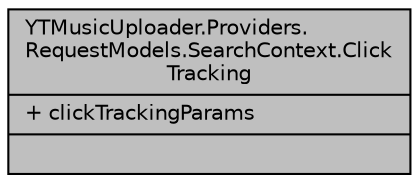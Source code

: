 digraph "YTMusicUploader.Providers.RequestModels.SearchContext.ClickTracking"
{
 // LATEX_PDF_SIZE
  edge [fontname="Helvetica",fontsize="10",labelfontname="Helvetica",labelfontsize="10"];
  node [fontname="Helvetica",fontsize="10",shape=record];
  Node1 [label="{YTMusicUploader.Providers.\lRequestModels.SearchContext.Click\lTracking\n|+ clickTrackingParams\l|}",height=0.2,width=0.4,color="black", fillcolor="grey75", style="filled", fontcolor="black",tooltip=" "];
}
